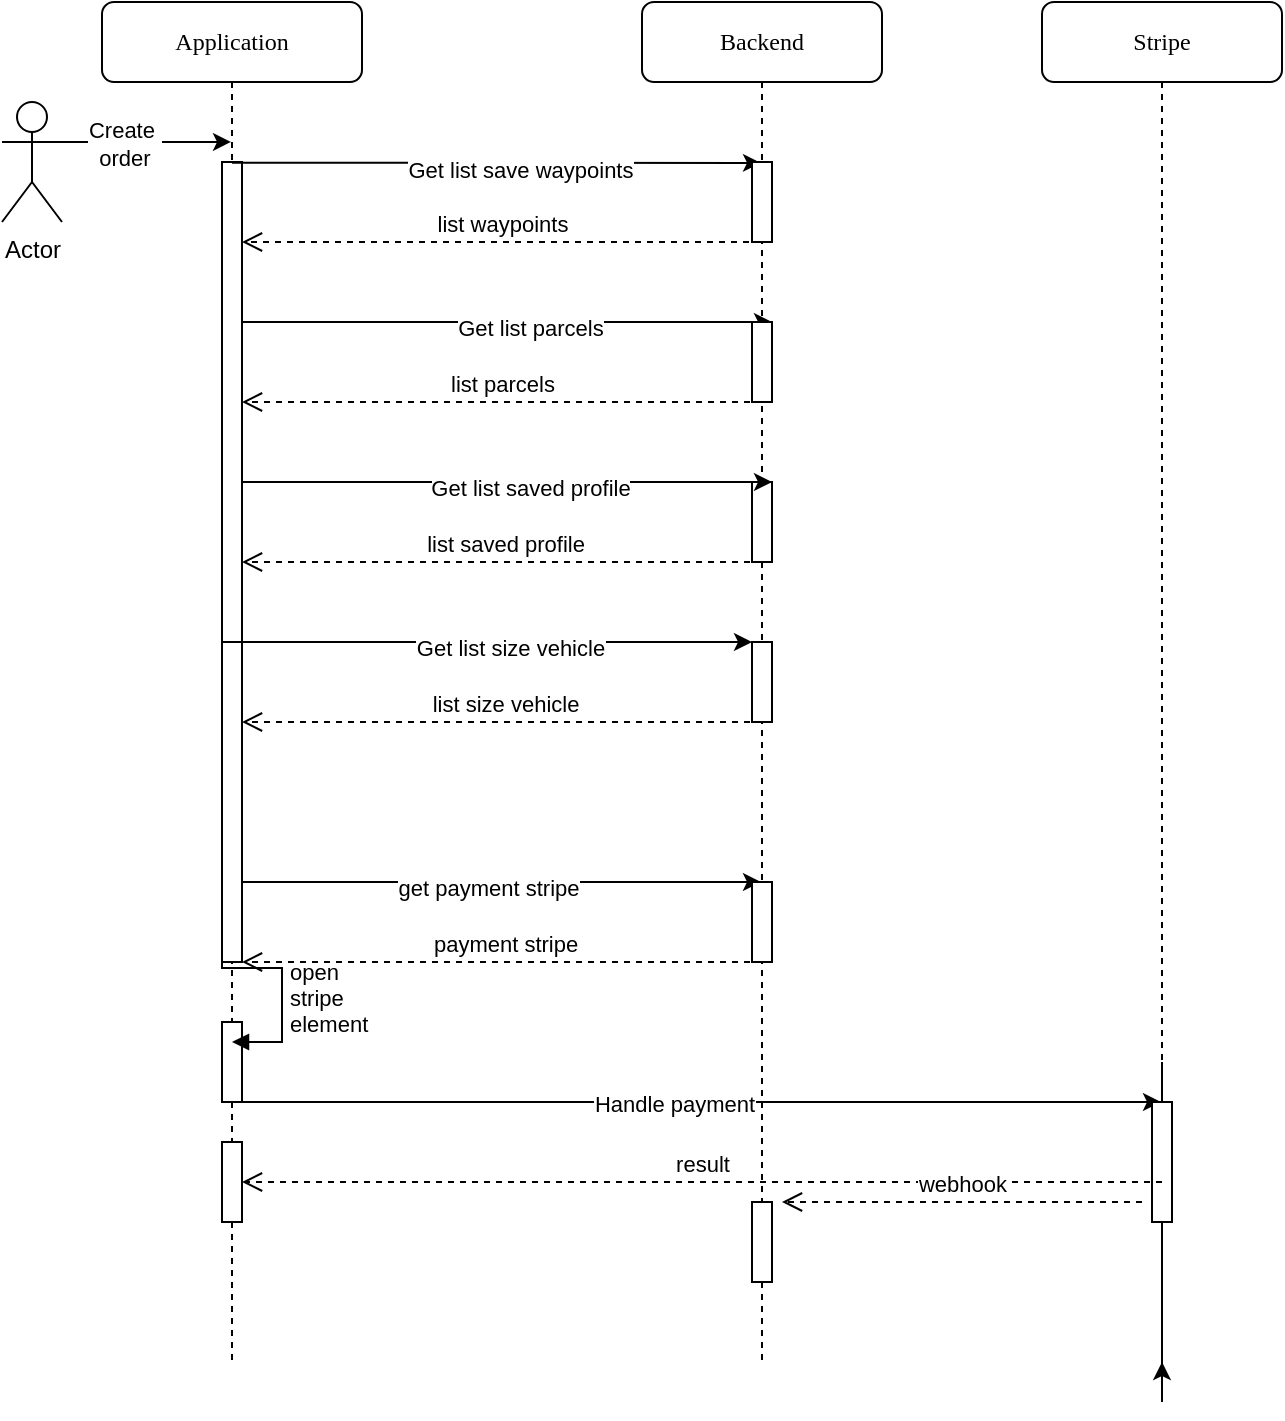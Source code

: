 <mxfile version="25.0.3">
  <diagram name="Page-1" id="13e1069c-82ec-6db2-03f1-153e76fe0fe0">
    <mxGraphModel dx="1195" dy="657" grid="1" gridSize="10" guides="1" tooltips="1" connect="1" arrows="1" fold="1" page="1" pageScale="1" pageWidth="1100" pageHeight="850" background="none" math="0" shadow="0">
      <root>
        <mxCell id="0" />
        <mxCell id="1" parent="0" />
        <mxCell id="7baba1c4bc27f4b0-8" value="Application" style="shape=umlLifeline;perimeter=lifelinePerimeter;whiteSpace=wrap;html=1;container=1;collapsible=0;recursiveResize=0;outlineConnect=0;rounded=1;shadow=0;comic=0;labelBackgroundColor=none;strokeWidth=1;fontFamily=Verdana;fontSize=12;align=center;" parent="1" vertex="1">
          <mxGeometry x="50" y="40" width="130" height="680" as="geometry" />
        </mxCell>
        <mxCell id="7baba1c4bc27f4b0-9" value="" style="html=1;points=[];perimeter=orthogonalPerimeter;rounded=0;shadow=0;comic=0;labelBackgroundColor=none;strokeWidth=1;fontFamily=Verdana;fontSize=12;align=center;" parent="7baba1c4bc27f4b0-8" vertex="1">
          <mxGeometry x="60" y="80" width="10" height="400" as="geometry" />
        </mxCell>
        <mxCell id="74cAHusdNGIMneoAeJ_v-9" value="list waypoints" style="html=1;verticalAlign=bottom;endArrow=open;dashed=1;endSize=8;curved=0;rounded=0;" edge="1" parent="7baba1c4bc27f4b0-8">
          <mxGeometry relative="1" as="geometry">
            <mxPoint x="329.5" y="120" as="sourcePoint" />
            <mxPoint x="70" y="120" as="targetPoint" />
          </mxGeometry>
        </mxCell>
        <mxCell id="74cAHusdNGIMneoAeJ_v-29" value="" style="endArrow=classic;html=1;rounded=0;" edge="1" parent="7baba1c4bc27f4b0-8" target="74cAHusdNGIMneoAeJ_v-18">
          <mxGeometry width="50" height="50" relative="1" as="geometry">
            <mxPoint x="70" y="440" as="sourcePoint" />
            <mxPoint x="120" y="390" as="targetPoint" />
          </mxGeometry>
        </mxCell>
        <mxCell id="74cAHusdNGIMneoAeJ_v-31" value="get payment stripe" style="edgeLabel;html=1;align=center;verticalAlign=middle;resizable=0;points=[];" vertex="1" connectable="0" parent="74cAHusdNGIMneoAeJ_v-29">
          <mxGeometry x="-0.056" y="-3" relative="1" as="geometry">
            <mxPoint as="offset" />
          </mxGeometry>
        </mxCell>
        <mxCell id="74cAHusdNGIMneoAeJ_v-34" value="" style="html=1;points=[[0,0,0,0,5],[0,1,0,0,-5],[1,0,0,0,5],[1,1,0,0,-5]];perimeter=orthogonalPerimeter;outlineConnect=0;targetShapes=umlLifeline;portConstraint=eastwest;newEdgeStyle={&quot;curved&quot;:0,&quot;rounded&quot;:0};" vertex="1" parent="7baba1c4bc27f4b0-8">
          <mxGeometry x="60" y="510" width="10" height="40" as="geometry" />
        </mxCell>
        <mxCell id="74cAHusdNGIMneoAeJ_v-35" value="open&amp;nbsp;&lt;div&gt;stripe&amp;nbsp;&lt;/div&gt;&lt;div&gt;element&lt;/div&gt;" style="html=1;align=left;spacingLeft=2;endArrow=block;rounded=0;edgeStyle=orthogonalEdgeStyle;curved=0;rounded=0;" edge="1" parent="7baba1c4bc27f4b0-8">
          <mxGeometry relative="1" as="geometry">
            <mxPoint x="60" y="480" as="sourcePoint" />
            <Array as="points">
              <mxPoint x="90" y="483" />
              <mxPoint x="90" y="520" />
            </Array>
            <mxPoint x="65" y="520.0" as="targetPoint" />
          </mxGeometry>
        </mxCell>
        <mxCell id="74cAHusdNGIMneoAeJ_v-36" value="" style="endArrow=classic;html=1;rounded=0;" edge="1" parent="7baba1c4bc27f4b0-8" target="74cAHusdNGIMneoAeJ_v-3">
          <mxGeometry width="50" height="50" relative="1" as="geometry">
            <mxPoint x="70" y="550" as="sourcePoint" />
            <mxPoint x="120" y="500" as="targetPoint" />
          </mxGeometry>
        </mxCell>
        <mxCell id="74cAHusdNGIMneoAeJ_v-37" value="Handle payment" style="edgeLabel;html=1;align=center;verticalAlign=middle;resizable=0;points=[];" vertex="1" connectable="0" parent="74cAHusdNGIMneoAeJ_v-36">
          <mxGeometry x="-0.061" y="-1" relative="1" as="geometry">
            <mxPoint as="offset" />
          </mxGeometry>
        </mxCell>
        <mxCell id="74cAHusdNGIMneoAeJ_v-40" value="" style="html=1;points=[];perimeter=orthogonalPerimeter;rounded=0;shadow=0;comic=0;labelBackgroundColor=none;strokeWidth=1;fontFamily=Verdana;fontSize=12;align=center;" vertex="1" parent="7baba1c4bc27f4b0-8">
          <mxGeometry x="60" y="570" width="10" height="40" as="geometry" />
        </mxCell>
        <mxCell id="74cAHusdNGIMneoAeJ_v-3" value="Stripe" style="shape=umlLifeline;perimeter=lifelinePerimeter;whiteSpace=wrap;html=1;container=1;collapsible=0;recursiveResize=0;outlineConnect=0;rounded=1;shadow=0;comic=0;labelBackgroundColor=none;strokeWidth=1;fontFamily=Verdana;fontSize=12;align=center;" vertex="1" parent="1">
          <mxGeometry x="520" y="40" width="120" height="680" as="geometry" />
        </mxCell>
        <mxCell id="74cAHusdNGIMneoAeJ_v-43" style="edgeStyle=orthogonalEdgeStyle;rounded=0;orthogonalLoop=1;jettySize=auto;html=1;" edge="1" parent="74cAHusdNGIMneoAeJ_v-3" source="74cAHusdNGIMneoAeJ_v-4" target="74cAHusdNGIMneoAeJ_v-3">
          <mxGeometry relative="1" as="geometry" />
        </mxCell>
        <mxCell id="74cAHusdNGIMneoAeJ_v-4" value="" style="html=1;points=[];perimeter=orthogonalPerimeter;rounded=0;shadow=0;comic=0;labelBackgroundColor=none;strokeWidth=1;fontFamily=Verdana;fontSize=12;align=center;" vertex="1" parent="74cAHusdNGIMneoAeJ_v-3">
          <mxGeometry x="55" y="550" width="10" height="60" as="geometry" />
        </mxCell>
        <mxCell id="74cAHusdNGIMneoAeJ_v-7" value="" style="endArrow=classic;html=1;rounded=0;exitX=0.5;exitY=0.001;exitDx=0;exitDy=0;exitPerimeter=0;" edge="1" parent="1" source="7baba1c4bc27f4b0-9">
          <mxGeometry width="50" height="50" relative="1" as="geometry">
            <mxPoint x="140" y="160" as="sourcePoint" />
            <mxPoint x="379.5" y="120.44" as="targetPoint" />
          </mxGeometry>
        </mxCell>
        <mxCell id="74cAHusdNGIMneoAeJ_v-8" value="Get list save waypoints" style="edgeLabel;html=1;align=center;verticalAlign=middle;resizable=0;points=[];" vertex="1" connectable="0" parent="74cAHusdNGIMneoAeJ_v-7">
          <mxGeometry x="0.084" y="-3" relative="1" as="geometry">
            <mxPoint as="offset" />
          </mxGeometry>
        </mxCell>
        <mxCell id="74cAHusdNGIMneoAeJ_v-10" value="Actor" style="shape=umlActor;verticalLabelPosition=bottom;verticalAlign=top;html=1;" vertex="1" parent="1">
          <mxGeometry y="90" width="30" height="60" as="geometry" />
        </mxCell>
        <mxCell id="74cAHusdNGIMneoAeJ_v-11" value="" style="endArrow=classic;html=1;rounded=0;exitX=1;exitY=0.333;exitDx=0;exitDy=0;exitPerimeter=0;" edge="1" parent="1" source="74cAHusdNGIMneoAeJ_v-10" target="7baba1c4bc27f4b0-8">
          <mxGeometry width="50" height="50" relative="1" as="geometry">
            <mxPoint x="50" y="150" as="sourcePoint" />
            <mxPoint x="100" y="100" as="targetPoint" />
          </mxGeometry>
        </mxCell>
        <mxCell id="74cAHusdNGIMneoAeJ_v-12" value="Create&amp;nbsp;&lt;br&gt;order" style="edgeLabel;html=1;align=center;verticalAlign=middle;resizable=0;points=[];" vertex="1" connectable="0" parent="74cAHusdNGIMneoAeJ_v-11">
          <mxGeometry x="-0.27" relative="1" as="geometry">
            <mxPoint y="1" as="offset" />
          </mxGeometry>
        </mxCell>
        <mxCell id="74cAHusdNGIMneoAeJ_v-14" value="" style="endArrow=classic;html=1;rounded=0;exitX=0.5;exitY=0.001;exitDx=0;exitDy=0;exitPerimeter=0;" edge="1" parent="1">
          <mxGeometry width="50" height="50" relative="1" as="geometry">
            <mxPoint x="120" y="200" as="sourcePoint" />
            <mxPoint x="385" y="200" as="targetPoint" />
          </mxGeometry>
        </mxCell>
        <mxCell id="74cAHusdNGIMneoAeJ_v-15" value="Get list parcels" style="edgeLabel;html=1;align=center;verticalAlign=middle;resizable=0;points=[];" vertex="1" connectable="0" parent="74cAHusdNGIMneoAeJ_v-14">
          <mxGeometry x="0.084" y="-3" relative="1" as="geometry">
            <mxPoint as="offset" />
          </mxGeometry>
        </mxCell>
        <mxCell id="74cAHusdNGIMneoAeJ_v-16" value="list parcels" style="html=1;verticalAlign=bottom;endArrow=open;dashed=1;endSize=8;curved=0;rounded=0;" edge="1" parent="1">
          <mxGeometry relative="1" as="geometry">
            <mxPoint x="380" y="240" as="sourcePoint" />
            <mxPoint x="120" y="240" as="targetPoint" />
          </mxGeometry>
        </mxCell>
        <mxCell id="74cAHusdNGIMneoAeJ_v-18" value="Backend" style="shape=umlLifeline;perimeter=lifelinePerimeter;whiteSpace=wrap;html=1;container=1;collapsible=0;recursiveResize=0;outlineConnect=0;rounded=1;shadow=0;comic=0;labelBackgroundColor=none;strokeWidth=1;fontFamily=Verdana;fontSize=12;align=center;" vertex="1" parent="1">
          <mxGeometry x="320" y="40" width="120" height="680" as="geometry" />
        </mxCell>
        <mxCell id="74cAHusdNGIMneoAeJ_v-19" value="" style="html=1;points=[];perimeter=orthogonalPerimeter;rounded=0;shadow=0;comic=0;labelBackgroundColor=none;strokeWidth=1;fontFamily=Verdana;fontSize=12;align=center;" vertex="1" parent="74cAHusdNGIMneoAeJ_v-18">
          <mxGeometry x="55" y="80" width="10" height="40" as="geometry" />
        </mxCell>
        <mxCell id="74cAHusdNGIMneoAeJ_v-20" value="" style="html=1;points=[];perimeter=orthogonalPerimeter;rounded=0;shadow=0;comic=0;labelBackgroundColor=none;strokeWidth=1;fontFamily=Verdana;fontSize=12;align=center;" vertex="1" parent="74cAHusdNGIMneoAeJ_v-18">
          <mxGeometry x="55" y="160" width="10" height="40" as="geometry" />
        </mxCell>
        <mxCell id="74cAHusdNGIMneoAeJ_v-21" value="" style="html=1;points=[];perimeter=orthogonalPerimeter;rounded=0;shadow=0;comic=0;labelBackgroundColor=none;strokeWidth=1;fontFamily=Verdana;fontSize=12;align=center;" vertex="1" parent="74cAHusdNGIMneoAeJ_v-18">
          <mxGeometry x="55" y="240" width="10" height="40" as="geometry" />
        </mxCell>
        <mxCell id="74cAHusdNGIMneoAeJ_v-25" value="" style="endArrow=classic;html=1;rounded=0;exitX=0.5;exitY=0.001;exitDx=0;exitDy=0;exitPerimeter=0;" edge="1" parent="74cAHusdNGIMneoAeJ_v-18">
          <mxGeometry width="50" height="50" relative="1" as="geometry">
            <mxPoint x="-210" y="320" as="sourcePoint" />
            <mxPoint x="55" y="320" as="targetPoint" />
          </mxGeometry>
        </mxCell>
        <mxCell id="74cAHusdNGIMneoAeJ_v-26" value="Get list size vehicle" style="edgeLabel;html=1;align=center;verticalAlign=middle;resizable=0;points=[];" vertex="1" connectable="0" parent="74cAHusdNGIMneoAeJ_v-25">
          <mxGeometry x="0.084" y="-3" relative="1" as="geometry">
            <mxPoint as="offset" />
          </mxGeometry>
        </mxCell>
        <mxCell id="74cAHusdNGIMneoAeJ_v-27" value="" style="html=1;points=[];perimeter=orthogonalPerimeter;rounded=0;shadow=0;comic=0;labelBackgroundColor=none;strokeWidth=1;fontFamily=Verdana;fontSize=12;align=center;" vertex="1" parent="74cAHusdNGIMneoAeJ_v-18">
          <mxGeometry x="55" y="320" width="10" height="40" as="geometry" />
        </mxCell>
        <mxCell id="74cAHusdNGIMneoAeJ_v-30" value="" style="html=1;points=[];perimeter=orthogonalPerimeter;rounded=0;shadow=0;comic=0;labelBackgroundColor=none;strokeWidth=1;fontFamily=Verdana;fontSize=12;align=center;" vertex="1" parent="74cAHusdNGIMneoAeJ_v-18">
          <mxGeometry x="55" y="440" width="10" height="40" as="geometry" />
        </mxCell>
        <mxCell id="74cAHusdNGIMneoAeJ_v-39" value="" style="html=1;points=[];perimeter=orthogonalPerimeter;rounded=0;shadow=0;comic=0;labelBackgroundColor=none;strokeWidth=1;fontFamily=Verdana;fontSize=12;align=center;" vertex="1" parent="74cAHusdNGIMneoAeJ_v-18">
          <mxGeometry x="55" y="600" width="10" height="40" as="geometry" />
        </mxCell>
        <mxCell id="74cAHusdNGIMneoAeJ_v-22" value="" style="endArrow=classic;html=1;rounded=0;exitX=0.5;exitY=0.001;exitDx=0;exitDy=0;exitPerimeter=0;" edge="1" parent="1">
          <mxGeometry width="50" height="50" relative="1" as="geometry">
            <mxPoint x="120" y="280" as="sourcePoint" />
            <mxPoint x="385" y="280" as="targetPoint" />
          </mxGeometry>
        </mxCell>
        <mxCell id="74cAHusdNGIMneoAeJ_v-23" value="Get list saved profile" style="edgeLabel;html=1;align=center;verticalAlign=middle;resizable=0;points=[];" vertex="1" connectable="0" parent="74cAHusdNGIMneoAeJ_v-22">
          <mxGeometry x="0.084" y="-3" relative="1" as="geometry">
            <mxPoint as="offset" />
          </mxGeometry>
        </mxCell>
        <mxCell id="74cAHusdNGIMneoAeJ_v-24" value="&amp;nbsp;list saved profile" style="html=1;verticalAlign=bottom;endArrow=open;dashed=1;endSize=8;curved=0;rounded=0;" edge="1" parent="1">
          <mxGeometry relative="1" as="geometry">
            <mxPoint x="380" y="320" as="sourcePoint" />
            <mxPoint x="120" y="320" as="targetPoint" />
          </mxGeometry>
        </mxCell>
        <mxCell id="74cAHusdNGIMneoAeJ_v-28" value="&amp;nbsp;list size vehicle" style="html=1;verticalAlign=bottom;endArrow=open;dashed=1;endSize=8;curved=0;rounded=0;" edge="1" parent="1">
          <mxGeometry relative="1" as="geometry">
            <mxPoint x="380" y="400" as="sourcePoint" />
            <mxPoint x="120" y="400" as="targetPoint" />
          </mxGeometry>
        </mxCell>
        <mxCell id="74cAHusdNGIMneoAeJ_v-33" value="&amp;nbsp;payment stripe" style="html=1;verticalAlign=bottom;endArrow=open;dashed=1;endSize=8;curved=0;rounded=0;" edge="1" parent="1">
          <mxGeometry relative="1" as="geometry">
            <mxPoint x="380" y="520" as="sourcePoint" />
            <mxPoint x="120" y="520" as="targetPoint" />
          </mxGeometry>
        </mxCell>
        <mxCell id="74cAHusdNGIMneoAeJ_v-42" value="result" style="html=1;verticalAlign=bottom;endArrow=open;dashed=1;endSize=8;curved=0;rounded=0;" edge="1" parent="1" target="74cAHusdNGIMneoAeJ_v-40">
          <mxGeometry relative="1" as="geometry">
            <mxPoint x="580" y="630" as="sourcePoint" />
            <mxPoint x="320" y="630" as="targetPoint" />
          </mxGeometry>
        </mxCell>
        <mxCell id="74cAHusdNGIMneoAeJ_v-44" value="webhook" style="html=1;verticalAlign=bottom;endArrow=open;dashed=1;endSize=8;curved=0;rounded=0;" edge="1" parent="1">
          <mxGeometry relative="1" as="geometry">
            <mxPoint x="570" y="640" as="sourcePoint" />
            <mxPoint x="390" y="640" as="targetPoint" />
          </mxGeometry>
        </mxCell>
      </root>
    </mxGraphModel>
  </diagram>
</mxfile>
